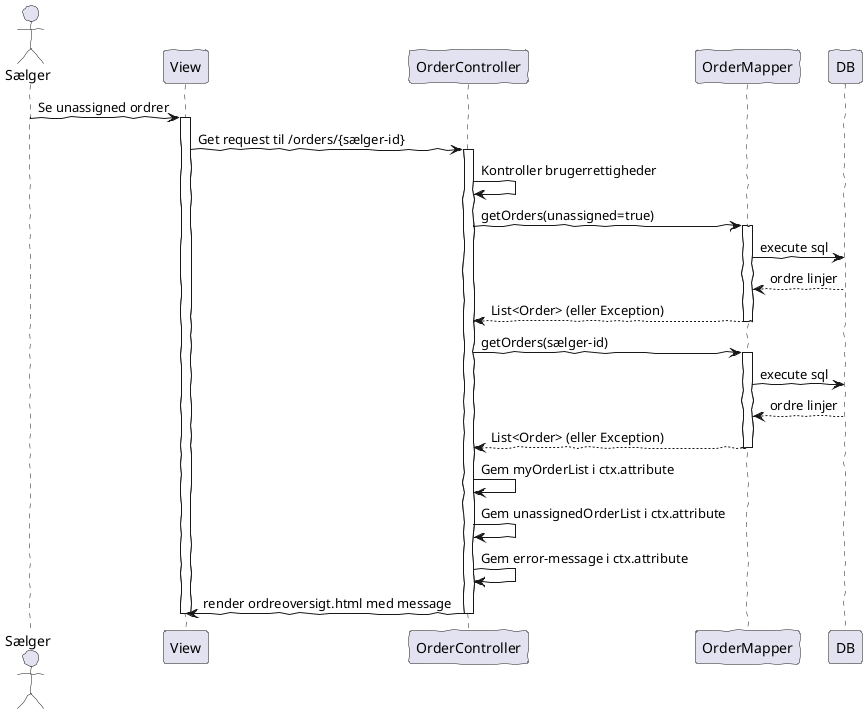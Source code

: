 @startuml
'https://plantuml.com/sequence-diagram
!pragma layout smetana
skinparam handwritten true

actor Sælger
participant View as V
participant "OrderController" as C
participant "OrderMapper" as M
participant DB


Sælger -> V: Se unassigned ordrer
activate V

V -> C: Get request til /orders/{sælger-id}
activate C
C -> C: Kontroller brugerrettigheder
C -> M: getOrders(unassigned=true)
activate M
M -> DB: execute sql
DB --> M: ordre linjer
M --> C: List<Order> (eller Exception)
deactivate M

C -> M: getOrders(sælger-id)
activate M
M -> DB: execute sql
DB --> M: ordre linjer
M --> C: List<Order> (eller Exception)
deactivate M
C -> C: Gem myOrderList i ctx.attribute
C -> C: Gem unassignedOrderList i ctx.attribute
C -> C: Gem error-message i ctx.attribute
C -> V: render ordreoversigt.html med message
deactivate C

deactivate V

@enduml